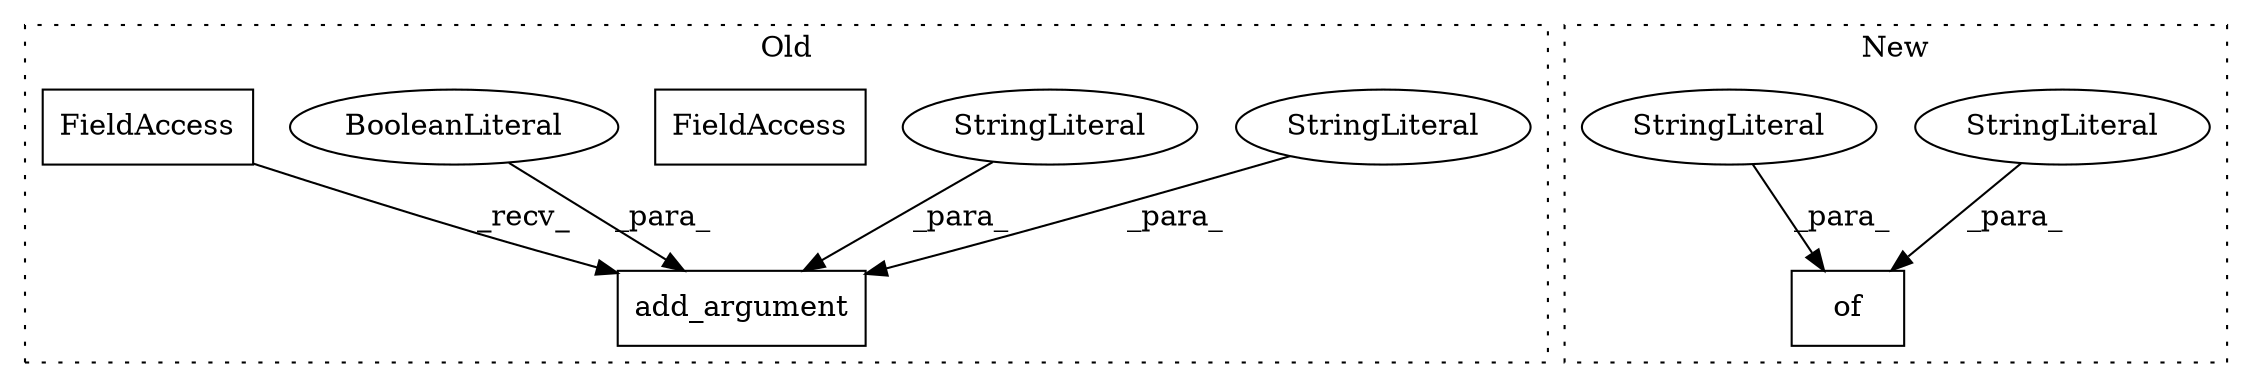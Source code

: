 digraph G {
subgraph cluster0 {
1 [label="add_argument" a="32" s="269,359" l="13,1" shape="box"];
3 [label="StringLiteral" a="45" s="315" l="44" shape="ellipse"];
5 [label="StringLiteral" a="45" s="282" l="7" shape="ellipse"];
7 [label="FieldAccess" a="22" s="256" l="12" shape="box"];
8 [label="BooleanLiteral" a="9" s="310" l="4" shape="ellipse"];
9 [label="FieldAccess" a="22" s="256" l="12" shape="box"];
label = "Old";
style="dotted";
}
subgraph cluster1 {
2 [label="of" a="32" s="296,389" l="3,1" shape="box"];
4 [label="StringLiteral" a="45" s="299" l="4" shape="ellipse"];
6 [label="StringLiteral" a="45" s="349" l="6" shape="ellipse"];
label = "New";
style="dotted";
}
3 -> 1 [label="_para_"];
4 -> 2 [label="_para_"];
5 -> 1 [label="_para_"];
6 -> 2 [label="_para_"];
8 -> 1 [label="_para_"];
9 -> 1 [label="_recv_"];
}